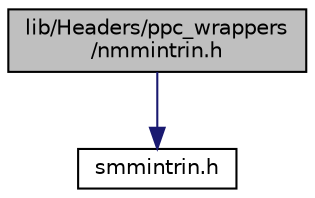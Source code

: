 digraph "lib/Headers/ppc_wrappers/nmmintrin.h"
{
 // LATEX_PDF_SIZE
  bgcolor="transparent";
  edge [fontname="Helvetica",fontsize="10",labelfontname="Helvetica",labelfontsize="10"];
  node [fontname="Helvetica",fontsize="10",shape=record];
  Node1 [label="lib/Headers/ppc_wrappers\l/nmmintrin.h",height=0.2,width=0.4,color="black", fillcolor="grey75", style="filled", fontcolor="black",tooltip=" "];
  Node1 -> Node2 [color="midnightblue",fontsize="10",style="solid",fontname="Helvetica"];
  Node2 [label="smmintrin.h",height=0.2,width=0.4,color="black",URL="$ppc__wrappers_2smmintrin_8h.html",tooltip=" "];
}
